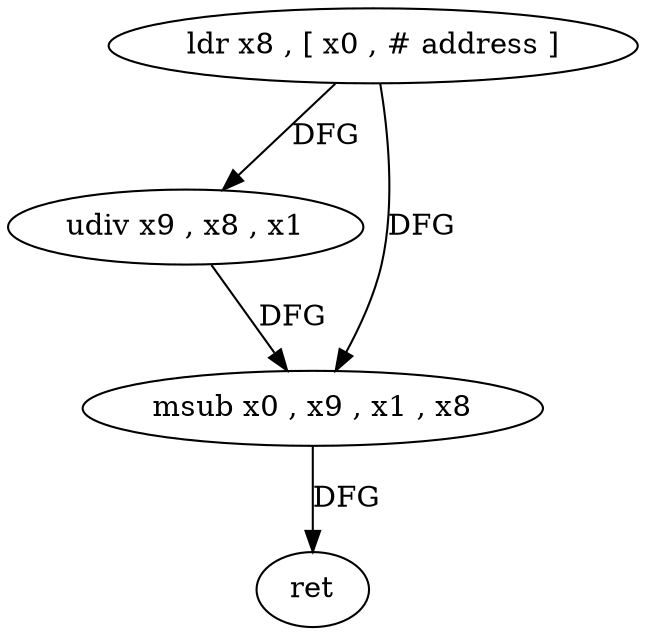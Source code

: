 digraph "func" {
"4215492" [label = "ldr x8 , [ x0 , # address ]" ]
"4215496" [label = "udiv x9 , x8 , x1" ]
"4215500" [label = "msub x0 , x9 , x1 , x8" ]
"4215504" [label = "ret" ]
"4215492" -> "4215496" [ label = "DFG" ]
"4215492" -> "4215500" [ label = "DFG" ]
"4215496" -> "4215500" [ label = "DFG" ]
"4215500" -> "4215504" [ label = "DFG" ]
}

